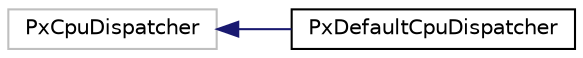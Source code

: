 digraph "Graphical Class Hierarchy"
{
  edge [fontname="Helvetica",fontsize="10",labelfontname="Helvetica",labelfontsize="10"];
  node [fontname="Helvetica",fontsize="10",shape=record];
  rankdir="LR";
  Node249 [label="PxCpuDispatcher",height=0.2,width=0.4,color="grey75", fillcolor="white", style="filled"];
  Node249 -> Node0 [dir="back",color="midnightblue",fontsize="10",style="solid",fontname="Helvetica"];
  Node0 [label="PxDefaultCpuDispatcher",height=0.2,width=0.4,color="black", fillcolor="white", style="filled",URL="$classPxDefaultCpuDispatcher.html",tooltip="A default implementation for a CPU task dispatcher. "];
}
